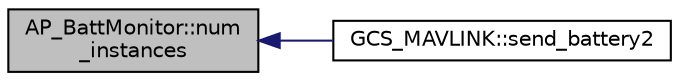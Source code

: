 digraph "AP_BattMonitor::num_instances"
{
 // INTERACTIVE_SVG=YES
  edge [fontname="Helvetica",fontsize="10",labelfontname="Helvetica",labelfontsize="10"];
  node [fontname="Helvetica",fontsize="10",shape=record];
  rankdir="LR";
  Node1 [label="AP_BattMonitor::num\l_instances",height=0.2,width=0.4,color="black", fillcolor="grey75", style="filled" fontcolor="black"];
  Node1 -> Node2 [dir="back",color="midnightblue",fontsize="10",style="solid",fontname="Helvetica"];
  Node2 [label="GCS_MAVLINK::send_battery2",height=0.2,width=0.4,color="black", fillcolor="white", style="filled",URL="$classGCS__MAVLINK.html#ae2890f1cb94266ce3c1626144478a8b5"];
}
